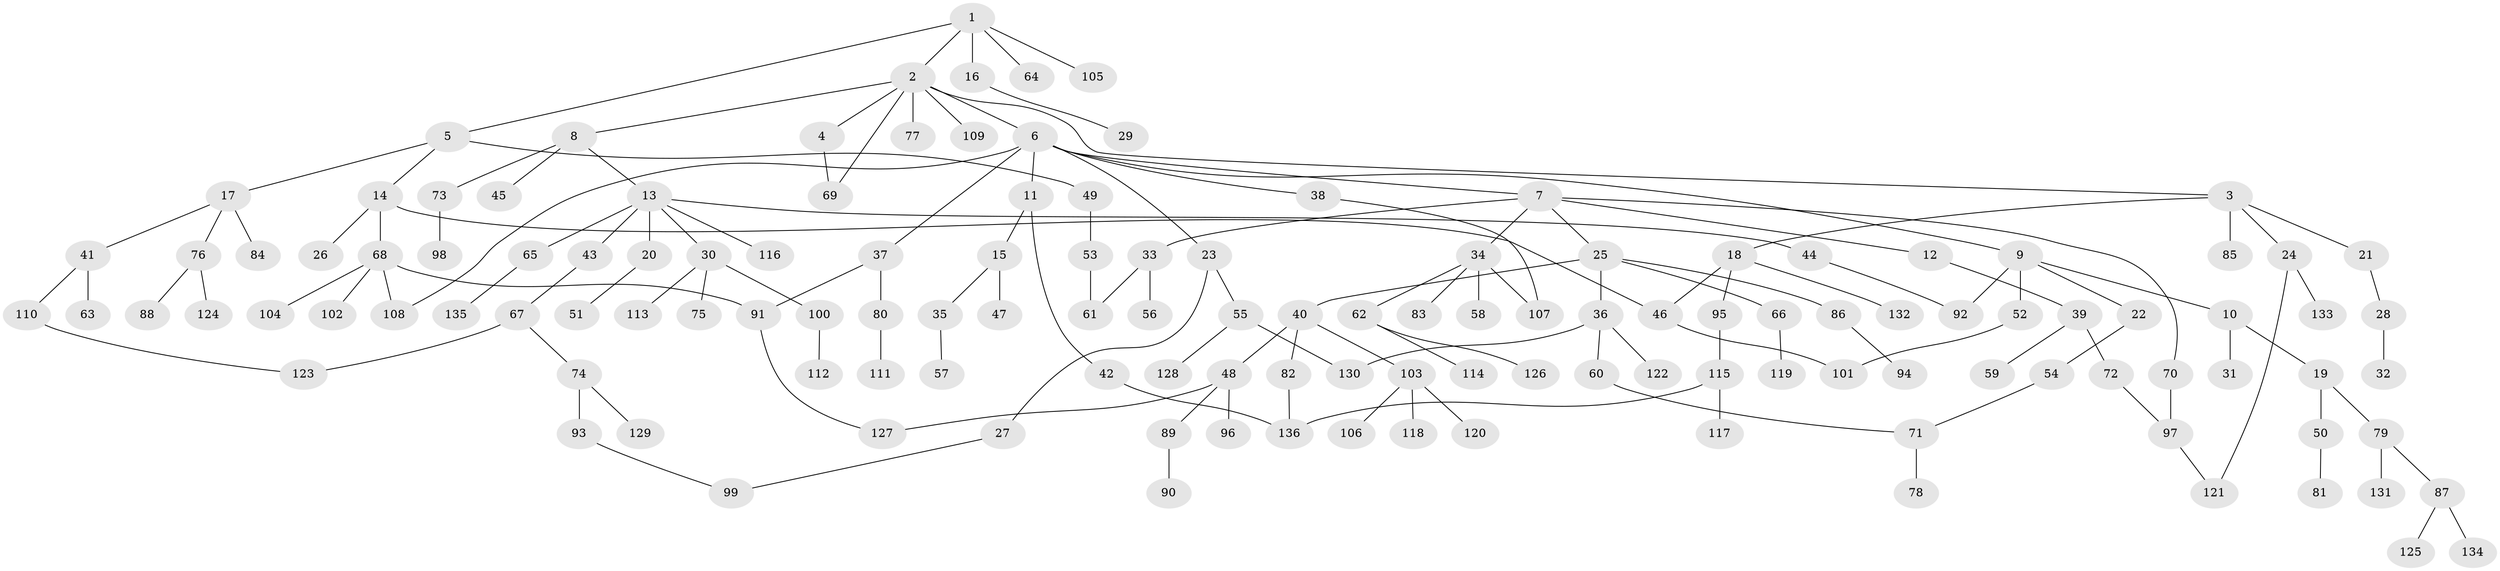 // Generated by graph-tools (version 1.1) at 2025/34/03/09/25 02:34:24]
// undirected, 136 vertices, 152 edges
graph export_dot {
graph [start="1"]
  node [color=gray90,style=filled];
  1;
  2;
  3;
  4;
  5;
  6;
  7;
  8;
  9;
  10;
  11;
  12;
  13;
  14;
  15;
  16;
  17;
  18;
  19;
  20;
  21;
  22;
  23;
  24;
  25;
  26;
  27;
  28;
  29;
  30;
  31;
  32;
  33;
  34;
  35;
  36;
  37;
  38;
  39;
  40;
  41;
  42;
  43;
  44;
  45;
  46;
  47;
  48;
  49;
  50;
  51;
  52;
  53;
  54;
  55;
  56;
  57;
  58;
  59;
  60;
  61;
  62;
  63;
  64;
  65;
  66;
  67;
  68;
  69;
  70;
  71;
  72;
  73;
  74;
  75;
  76;
  77;
  78;
  79;
  80;
  81;
  82;
  83;
  84;
  85;
  86;
  87;
  88;
  89;
  90;
  91;
  92;
  93;
  94;
  95;
  96;
  97;
  98;
  99;
  100;
  101;
  102;
  103;
  104;
  105;
  106;
  107;
  108;
  109;
  110;
  111;
  112;
  113;
  114;
  115;
  116;
  117;
  118;
  119;
  120;
  121;
  122;
  123;
  124;
  125;
  126;
  127;
  128;
  129;
  130;
  131;
  132;
  133;
  134;
  135;
  136;
  1 -- 2;
  1 -- 5;
  1 -- 16;
  1 -- 64;
  1 -- 105;
  2 -- 3;
  2 -- 4;
  2 -- 6;
  2 -- 8;
  2 -- 77;
  2 -- 109;
  2 -- 69;
  3 -- 18;
  3 -- 21;
  3 -- 24;
  3 -- 85;
  4 -- 69;
  5 -- 14;
  5 -- 17;
  5 -- 49;
  6 -- 7;
  6 -- 9;
  6 -- 11;
  6 -- 23;
  6 -- 37;
  6 -- 38;
  6 -- 108;
  7 -- 12;
  7 -- 25;
  7 -- 33;
  7 -- 34;
  7 -- 70;
  8 -- 13;
  8 -- 45;
  8 -- 73;
  9 -- 10;
  9 -- 22;
  9 -- 52;
  9 -- 92;
  10 -- 19;
  10 -- 31;
  11 -- 15;
  11 -- 42;
  12 -- 39;
  13 -- 20;
  13 -- 30;
  13 -- 43;
  13 -- 44;
  13 -- 65;
  13 -- 116;
  14 -- 26;
  14 -- 46;
  14 -- 68;
  15 -- 35;
  15 -- 47;
  16 -- 29;
  17 -- 41;
  17 -- 76;
  17 -- 84;
  18 -- 95;
  18 -- 132;
  18 -- 46;
  19 -- 50;
  19 -- 79;
  20 -- 51;
  21 -- 28;
  22 -- 54;
  23 -- 27;
  23 -- 55;
  24 -- 121;
  24 -- 133;
  25 -- 36;
  25 -- 40;
  25 -- 66;
  25 -- 86;
  27 -- 99;
  28 -- 32;
  30 -- 75;
  30 -- 100;
  30 -- 113;
  33 -- 56;
  33 -- 61;
  34 -- 58;
  34 -- 62;
  34 -- 83;
  34 -- 107;
  35 -- 57;
  36 -- 60;
  36 -- 122;
  36 -- 130;
  37 -- 80;
  37 -- 91;
  38 -- 107;
  39 -- 59;
  39 -- 72;
  40 -- 48;
  40 -- 82;
  40 -- 103;
  41 -- 63;
  41 -- 110;
  42 -- 136;
  43 -- 67;
  44 -- 92;
  46 -- 101;
  48 -- 89;
  48 -- 96;
  48 -- 127;
  49 -- 53;
  50 -- 81;
  52 -- 101;
  53 -- 61;
  54 -- 71;
  55 -- 128;
  55 -- 130;
  60 -- 71;
  62 -- 114;
  62 -- 126;
  65 -- 135;
  66 -- 119;
  67 -- 74;
  67 -- 123;
  68 -- 102;
  68 -- 104;
  68 -- 108;
  68 -- 91;
  70 -- 97;
  71 -- 78;
  72 -- 97;
  73 -- 98;
  74 -- 93;
  74 -- 129;
  76 -- 88;
  76 -- 124;
  79 -- 87;
  79 -- 131;
  80 -- 111;
  82 -- 136;
  86 -- 94;
  87 -- 125;
  87 -- 134;
  89 -- 90;
  91 -- 127;
  93 -- 99;
  95 -- 115;
  97 -- 121;
  100 -- 112;
  103 -- 106;
  103 -- 118;
  103 -- 120;
  110 -- 123;
  115 -- 117;
  115 -- 136;
}
